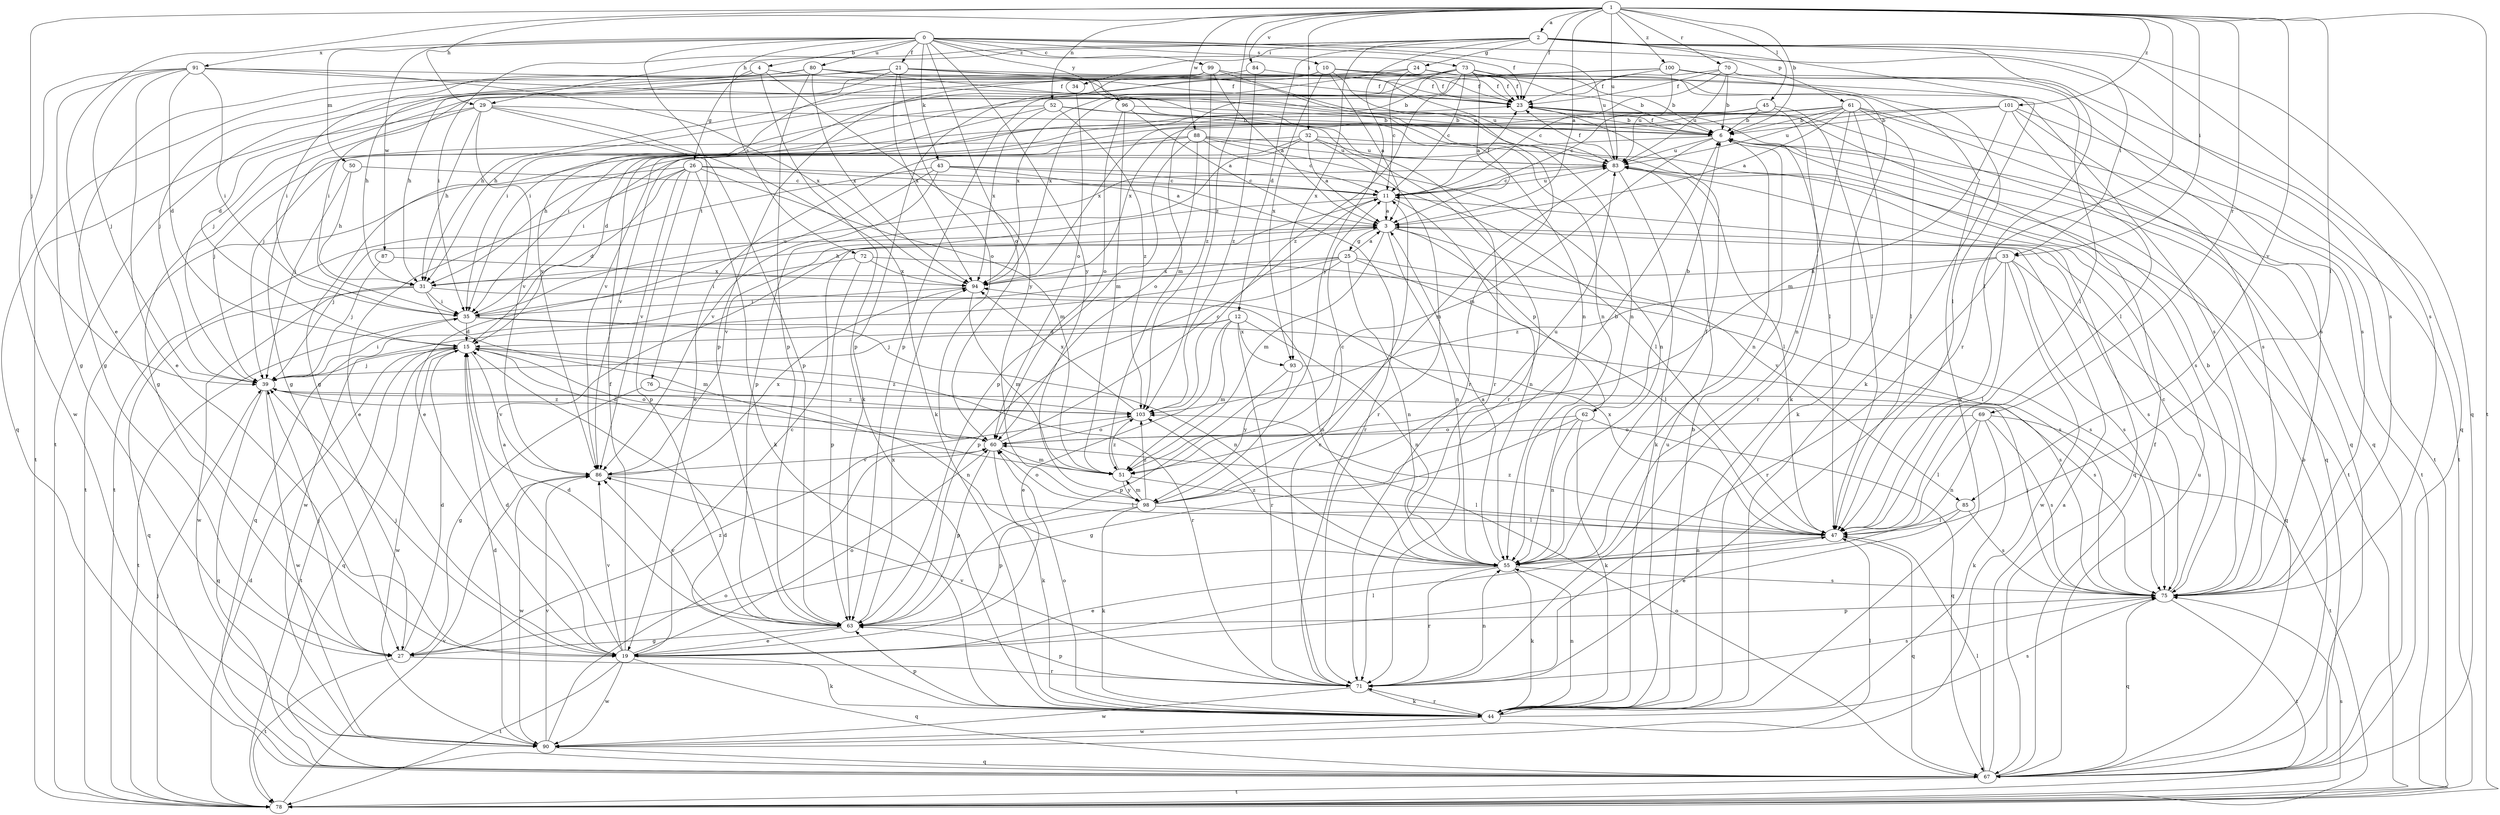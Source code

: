 strict digraph  {
0;
1;
2;
3;
4;
6;
10;
11;
12;
15;
19;
21;
23;
24;
25;
26;
27;
29;
31;
32;
33;
34;
35;
39;
43;
44;
45;
47;
50;
51;
52;
55;
60;
61;
62;
63;
67;
69;
70;
71;
72;
73;
75;
76;
78;
80;
83;
84;
85;
86;
87;
88;
90;
91;
93;
94;
96;
98;
99;
100;
101;
103;
0 -> 4  [label=b];
0 -> 10  [label=c];
0 -> 21  [label=f];
0 -> 23  [label=f];
0 -> 43  [label=k];
0 -> 50  [label=m];
0 -> 60  [label=o];
0 -> 72  [label=s];
0 -> 73  [label=s];
0 -> 75  [label=s];
0 -> 76  [label=t];
0 -> 80  [label=u];
0 -> 83  [label=u];
0 -> 87  [label=w];
0 -> 91  [label=x];
0 -> 96  [label=y];
0 -> 98  [label=y];
0 -> 99  [label=z];
1 -> 2  [label=a];
1 -> 3  [label=a];
1 -> 6  [label=b];
1 -> 19  [label=e];
1 -> 23  [label=f];
1 -> 29  [label=h];
1 -> 32  [label=i];
1 -> 33  [label=i];
1 -> 39  [label=j];
1 -> 45  [label=l];
1 -> 47  [label=l];
1 -> 52  [label=n];
1 -> 69  [label=r];
1 -> 70  [label=r];
1 -> 71  [label=r];
1 -> 78  [label=t];
1 -> 83  [label=u];
1 -> 84  [label=v];
1 -> 85  [label=v];
1 -> 88  [label=w];
1 -> 100  [label=z];
1 -> 101  [label=z];
1 -> 103  [label=z];
2 -> 12  [label=d];
2 -> 24  [label=g];
2 -> 29  [label=h];
2 -> 33  [label=i];
2 -> 34  [label=i];
2 -> 35  [label=i];
2 -> 44  [label=k];
2 -> 47  [label=l];
2 -> 61  [label=p];
2 -> 67  [label=q];
2 -> 75  [label=s];
2 -> 93  [label=x];
2 -> 98  [label=y];
3 -> 25  [label=g];
3 -> 31  [label=h];
3 -> 39  [label=j];
3 -> 51  [label=m];
3 -> 55  [label=n];
3 -> 62  [label=p];
3 -> 75  [label=s];
3 -> 85  [label=v];
4 -> 23  [label=f];
4 -> 26  [label=g];
4 -> 27  [label=g];
4 -> 44  [label=k];
4 -> 98  [label=y];
6 -> 23  [label=f];
6 -> 31  [label=h];
6 -> 51  [label=m];
6 -> 55  [label=n];
6 -> 67  [label=q];
6 -> 78  [label=t];
6 -> 83  [label=u];
10 -> 3  [label=a];
10 -> 23  [label=f];
10 -> 55  [label=n];
10 -> 63  [label=p];
10 -> 75  [label=s];
10 -> 78  [label=t];
10 -> 93  [label=x];
11 -> 3  [label=a];
11 -> 23  [label=f];
11 -> 55  [label=n];
11 -> 83  [label=u];
11 -> 86  [label=v];
12 -> 15  [label=d];
12 -> 19  [label=e];
12 -> 39  [label=j];
12 -> 51  [label=m];
12 -> 55  [label=n];
12 -> 71  [label=r];
12 -> 93  [label=x];
15 -> 39  [label=j];
15 -> 60  [label=o];
15 -> 67  [label=q];
15 -> 71  [label=r];
15 -> 78  [label=t];
15 -> 86  [label=v];
15 -> 90  [label=w];
15 -> 103  [label=z];
19 -> 3  [label=a];
19 -> 11  [label=c];
19 -> 15  [label=d];
19 -> 23  [label=f];
19 -> 39  [label=j];
19 -> 44  [label=k];
19 -> 47  [label=l];
19 -> 60  [label=o];
19 -> 67  [label=q];
19 -> 78  [label=t];
19 -> 86  [label=v];
19 -> 90  [label=w];
21 -> 23  [label=f];
21 -> 31  [label=h];
21 -> 39  [label=j];
21 -> 55  [label=n];
21 -> 60  [label=o];
21 -> 67  [label=q];
21 -> 83  [label=u];
21 -> 94  [label=x];
23 -> 6  [label=b];
23 -> 47  [label=l];
23 -> 67  [label=q];
24 -> 6  [label=b];
24 -> 11  [label=c];
24 -> 23  [label=f];
24 -> 35  [label=i];
24 -> 94  [label=x];
25 -> 3  [label=a];
25 -> 47  [label=l];
25 -> 55  [label=n];
25 -> 63  [label=p];
25 -> 67  [label=q];
25 -> 75  [label=s];
25 -> 90  [label=w];
25 -> 94  [label=x];
26 -> 3  [label=a];
26 -> 11  [label=c];
26 -> 15  [label=d];
26 -> 19  [label=e];
26 -> 44  [label=k];
26 -> 51  [label=m];
26 -> 63  [label=p];
26 -> 78  [label=t];
26 -> 86  [label=v];
27 -> 15  [label=d];
27 -> 39  [label=j];
27 -> 71  [label=r];
27 -> 78  [label=t];
27 -> 103  [label=z];
29 -> 6  [label=b];
29 -> 27  [label=g];
29 -> 31  [label=h];
29 -> 44  [label=k];
29 -> 63  [label=p];
29 -> 78  [label=t];
29 -> 86  [label=v];
31 -> 35  [label=i];
31 -> 51  [label=m];
31 -> 55  [label=n];
31 -> 67  [label=q];
31 -> 90  [label=w];
32 -> 3  [label=a];
32 -> 35  [label=i];
32 -> 39  [label=j];
32 -> 63  [label=p];
32 -> 71  [label=r];
32 -> 75  [label=s];
32 -> 83  [label=u];
33 -> 31  [label=h];
33 -> 47  [label=l];
33 -> 67  [label=q];
33 -> 71  [label=r];
33 -> 75  [label=s];
33 -> 90  [label=w];
33 -> 103  [label=z];
34 -> 60  [label=o];
35 -> 15  [label=d];
35 -> 55  [label=n];
35 -> 75  [label=s];
35 -> 78  [label=t];
35 -> 83  [label=u];
39 -> 35  [label=i];
39 -> 55  [label=n];
39 -> 67  [label=q];
39 -> 90  [label=w];
39 -> 103  [label=z];
43 -> 11  [label=c];
43 -> 19  [label=e];
43 -> 47  [label=l];
43 -> 71  [label=r];
43 -> 78  [label=t];
43 -> 86  [label=v];
44 -> 6  [label=b];
44 -> 15  [label=d];
44 -> 55  [label=n];
44 -> 60  [label=o];
44 -> 63  [label=p];
44 -> 71  [label=r];
44 -> 75  [label=s];
44 -> 83  [label=u];
44 -> 90  [label=w];
45 -> 6  [label=b];
45 -> 11  [label=c];
45 -> 27  [label=g];
45 -> 39  [label=j];
45 -> 47  [label=l];
45 -> 71  [label=r];
47 -> 55  [label=n];
47 -> 67  [label=q];
47 -> 94  [label=x];
47 -> 103  [label=z];
50 -> 11  [label=c];
50 -> 31  [label=h];
50 -> 39  [label=j];
51 -> 47  [label=l];
51 -> 98  [label=y];
51 -> 103  [label=z];
52 -> 6  [label=b];
52 -> 27  [label=g];
52 -> 35  [label=i];
52 -> 71  [label=r];
52 -> 94  [label=x];
52 -> 103  [label=z];
55 -> 3  [label=a];
55 -> 19  [label=e];
55 -> 23  [label=f];
55 -> 44  [label=k];
55 -> 71  [label=r];
55 -> 75  [label=s];
55 -> 103  [label=z];
60 -> 11  [label=c];
60 -> 15  [label=d];
60 -> 44  [label=k];
60 -> 51  [label=m];
60 -> 63  [label=p];
60 -> 86  [label=v];
61 -> 3  [label=a];
61 -> 6  [label=b];
61 -> 15  [label=d];
61 -> 44  [label=k];
61 -> 47  [label=l];
61 -> 55  [label=n];
61 -> 67  [label=q];
61 -> 78  [label=t];
61 -> 83  [label=u];
61 -> 94  [label=x];
62 -> 6  [label=b];
62 -> 27  [label=g];
62 -> 44  [label=k];
62 -> 55  [label=n];
62 -> 60  [label=o];
62 -> 67  [label=q];
63 -> 15  [label=d];
63 -> 19  [label=e];
63 -> 27  [label=g];
63 -> 86  [label=v];
63 -> 94  [label=x];
67 -> 3  [label=a];
67 -> 6  [label=b];
67 -> 23  [label=f];
67 -> 47  [label=l];
67 -> 60  [label=o];
67 -> 78  [label=t];
67 -> 83  [label=u];
69 -> 44  [label=k];
69 -> 47  [label=l];
69 -> 55  [label=n];
69 -> 60  [label=o];
69 -> 75  [label=s];
69 -> 78  [label=t];
70 -> 6  [label=b];
70 -> 11  [label=c];
70 -> 23  [label=f];
70 -> 67  [label=q];
70 -> 75  [label=s];
70 -> 83  [label=u];
70 -> 94  [label=x];
71 -> 11  [label=c];
71 -> 44  [label=k];
71 -> 55  [label=n];
71 -> 63  [label=p];
71 -> 75  [label=s];
71 -> 86  [label=v];
71 -> 90  [label=w];
72 -> 35  [label=i];
72 -> 63  [label=p];
72 -> 75  [label=s];
72 -> 94  [label=x];
73 -> 3  [label=a];
73 -> 6  [label=b];
73 -> 11  [label=c];
73 -> 23  [label=f];
73 -> 31  [label=h];
73 -> 39  [label=j];
73 -> 44  [label=k];
73 -> 47  [label=l];
73 -> 51  [label=m];
73 -> 63  [label=p];
73 -> 75  [label=s];
73 -> 103  [label=z];
75 -> 6  [label=b];
75 -> 11  [label=c];
75 -> 39  [label=j];
75 -> 63  [label=p];
75 -> 67  [label=q];
75 -> 78  [label=t];
76 -> 27  [label=g];
76 -> 103  [label=z];
78 -> 15  [label=d];
78 -> 39  [label=j];
78 -> 75  [label=s];
78 -> 86  [label=v];
80 -> 23  [label=f];
80 -> 31  [label=h];
80 -> 35  [label=i];
80 -> 55  [label=n];
80 -> 63  [label=p];
80 -> 71  [label=r];
80 -> 94  [label=x];
83 -> 11  [label=c];
83 -> 23  [label=f];
83 -> 44  [label=k];
83 -> 47  [label=l];
83 -> 51  [label=m];
83 -> 67  [label=q];
84 -> 23  [label=f];
84 -> 86  [label=v];
84 -> 103  [label=z];
85 -> 19  [label=e];
85 -> 47  [label=l];
85 -> 75  [label=s];
86 -> 47  [label=l];
86 -> 90  [label=w];
86 -> 94  [label=x];
87 -> 39  [label=j];
87 -> 94  [label=x];
88 -> 11  [label=c];
88 -> 19  [label=e];
88 -> 55  [label=n];
88 -> 60  [label=o];
88 -> 63  [label=p];
88 -> 78  [label=t];
88 -> 83  [label=u];
88 -> 86  [label=v];
90 -> 15  [label=d];
90 -> 47  [label=l];
90 -> 60  [label=o];
90 -> 67  [label=q];
90 -> 86  [label=v];
91 -> 6  [label=b];
91 -> 15  [label=d];
91 -> 19  [label=e];
91 -> 23  [label=f];
91 -> 27  [label=g];
91 -> 35  [label=i];
91 -> 39  [label=j];
91 -> 90  [label=w];
91 -> 94  [label=x];
93 -> 63  [label=p];
93 -> 75  [label=s];
93 -> 98  [label=y];
94 -> 35  [label=i];
94 -> 51  [label=m];
96 -> 3  [label=a];
96 -> 6  [label=b];
96 -> 51  [label=m];
96 -> 60  [label=o];
98 -> 6  [label=b];
98 -> 11  [label=c];
98 -> 44  [label=k];
98 -> 47  [label=l];
98 -> 51  [label=m];
98 -> 60  [label=o];
98 -> 63  [label=p];
98 -> 83  [label=u];
98 -> 103  [label=z];
99 -> 3  [label=a];
99 -> 15  [label=d];
99 -> 23  [label=f];
99 -> 35  [label=i];
99 -> 63  [label=p];
99 -> 71  [label=r];
99 -> 83  [label=u];
99 -> 103  [label=z];
100 -> 23  [label=f];
100 -> 31  [label=h];
100 -> 35  [label=i];
100 -> 44  [label=k];
100 -> 47  [label=l];
100 -> 83  [label=u];
101 -> 6  [label=b];
101 -> 47  [label=l];
101 -> 51  [label=m];
101 -> 75  [label=s];
101 -> 78  [label=t];
101 -> 86  [label=v];
101 -> 94  [label=x];
103 -> 60  [label=o];
103 -> 94  [label=x];
}
